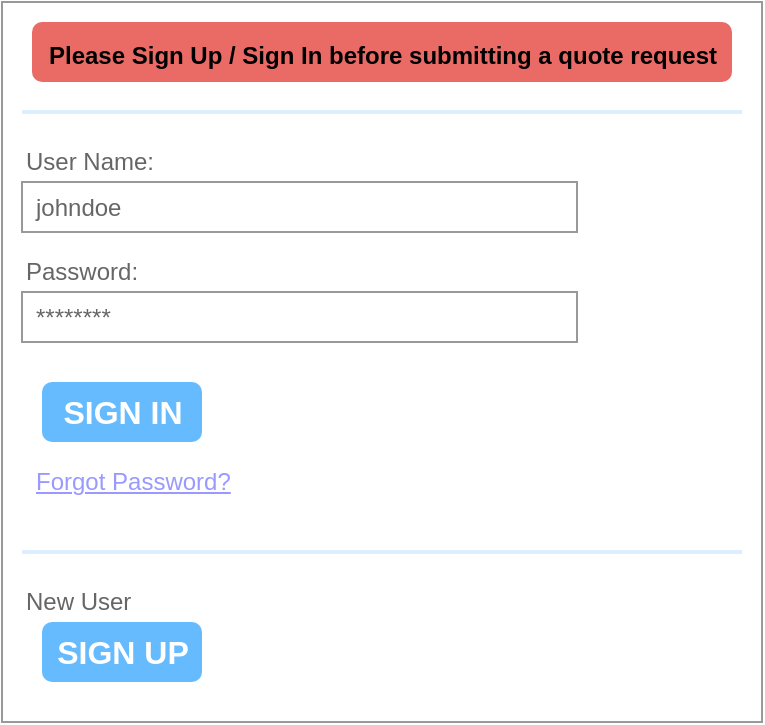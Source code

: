 <mxfile version="20.5.3" type="github">
  <diagram id="0ET4e50ANuGqEWlBy5Sj" name="Page-1">
    <mxGraphModel dx="1208" dy="671" grid="1" gridSize="10" guides="1" tooltips="1" connect="1" arrows="1" fold="1" page="1" pageScale="1" pageWidth="850" pageHeight="1100" math="0" shadow="0">
      <root>
        <mxCell id="0" />
        <mxCell id="1" parent="0" />
        <mxCell id="3wN-ocDy7RNb4dAE9e3Q-8" value="" style="strokeWidth=1;shadow=0;dashed=0;align=center;html=1;shape=mxgraph.mockup.forms.rrect;rSize=0;strokeColor=#999999;fillColor=#ffffff;" vertex="1" parent="1">
          <mxGeometry x="210" y="170" width="380" height="360" as="geometry" />
        </mxCell>
        <mxCell id="3wN-ocDy7RNb4dAE9e3Q-10" value="" style="shape=line;strokeColor=#ddeeff;strokeWidth=2;html=1;resizeWidth=1;" vertex="1" parent="3wN-ocDy7RNb4dAE9e3Q-8">
          <mxGeometry width="360" height="10" relative="1" as="geometry">
            <mxPoint x="10" y="50" as="offset" />
          </mxGeometry>
        </mxCell>
        <mxCell id="3wN-ocDy7RNb4dAE9e3Q-11" value="User Name:" style="strokeWidth=1;shadow=0;dashed=0;align=center;html=1;shape=mxgraph.mockup.forms.anchor;fontSize=12;fontColor=#666666;align=left;resizeWidth=1;spacingLeft=0;" vertex="1" parent="3wN-ocDy7RNb4dAE9e3Q-8">
          <mxGeometry width="185" height="20" relative="1" as="geometry">
            <mxPoint x="10" y="70" as="offset" />
          </mxGeometry>
        </mxCell>
        <mxCell id="3wN-ocDy7RNb4dAE9e3Q-12" value="johndoe" style="strokeWidth=1;shadow=0;dashed=0;align=center;html=1;shape=mxgraph.mockup.forms.rrect;rSize=0;strokeColor=#999999;fontColor=#666666;align=left;spacingLeft=5;resizeWidth=1;" vertex="1" parent="3wN-ocDy7RNb4dAE9e3Q-8">
          <mxGeometry width="277.5" height="25" relative="1" as="geometry">
            <mxPoint x="10" y="90" as="offset" />
          </mxGeometry>
        </mxCell>
        <mxCell id="3wN-ocDy7RNb4dAE9e3Q-13" value="Password:" style="strokeWidth=1;shadow=0;dashed=0;align=center;html=1;shape=mxgraph.mockup.forms.anchor;fontSize=12;fontColor=#666666;align=left;resizeWidth=1;spacingLeft=0;" vertex="1" parent="3wN-ocDy7RNb4dAE9e3Q-8">
          <mxGeometry width="185" height="20" relative="1" as="geometry">
            <mxPoint x="10" y="125" as="offset" />
          </mxGeometry>
        </mxCell>
        <mxCell id="3wN-ocDy7RNb4dAE9e3Q-14" value="********" style="strokeWidth=1;shadow=0;dashed=0;align=center;html=1;shape=mxgraph.mockup.forms.rrect;rSize=0;strokeColor=#999999;fontColor=#666666;align=left;spacingLeft=5;resizeWidth=1;" vertex="1" parent="3wN-ocDy7RNb4dAE9e3Q-8">
          <mxGeometry width="277.5" height="25" relative="1" as="geometry">
            <mxPoint x="10" y="145" as="offset" />
          </mxGeometry>
        </mxCell>
        <mxCell id="3wN-ocDy7RNb4dAE9e3Q-15" value="SIGN IN" style="strokeWidth=1;shadow=0;dashed=0;align=center;html=1;shape=mxgraph.mockup.forms.rrect;rSize=5;strokeColor=none;fontColor=#ffffff;fillColor=#66bbff;fontSize=16;fontStyle=1;" vertex="1" parent="3wN-ocDy7RNb4dAE9e3Q-8">
          <mxGeometry y="1" width="80" height="30" relative="1" as="geometry">
            <mxPoint x="20" y="-170" as="offset" />
          </mxGeometry>
        </mxCell>
        <mxCell id="3wN-ocDy7RNb4dAE9e3Q-16" value="Forgot Password?" style="strokeWidth=1;shadow=0;dashed=0;align=center;html=1;shape=mxgraph.mockup.forms.anchor;fontSize=12;fontColor=#9999ff;align=left;spacingLeft=0;fontStyle=4;resizeWidth=1;" vertex="1" parent="3wN-ocDy7RNb4dAE9e3Q-8">
          <mxGeometry y="1" width="277.5" height="20" relative="1" as="geometry">
            <mxPoint x="15" y="-130" as="offset" />
          </mxGeometry>
        </mxCell>
        <mxCell id="3wN-ocDy7RNb4dAE9e3Q-17" value="" style="shape=line;strokeColor=#ddeeff;strokeWidth=2;html=1;resizeWidth=1;" vertex="1" parent="3wN-ocDy7RNb4dAE9e3Q-8">
          <mxGeometry y="1" width="360" height="10" relative="1" as="geometry">
            <mxPoint x="10" y="-90" as="offset" />
          </mxGeometry>
        </mxCell>
        <mxCell id="3wN-ocDy7RNb4dAE9e3Q-18" value="New User" style="strokeWidth=1;shadow=0;dashed=0;align=center;html=1;shape=mxgraph.mockup.forms.anchor;fontSize=12;fontColor=#666666;align=left;spacingLeft=0;resizeWidth=1;" vertex="1" parent="3wN-ocDy7RNb4dAE9e3Q-8">
          <mxGeometry y="1" width="277.5" height="20" relative="1" as="geometry">
            <mxPoint x="10" y="-70" as="offset" />
          </mxGeometry>
        </mxCell>
        <mxCell id="3wN-ocDy7RNb4dAE9e3Q-19" value="SIGN UP" style="strokeWidth=1;shadow=0;dashed=0;align=center;html=1;shape=mxgraph.mockup.forms.rrect;rSize=5;strokeColor=none;fontColor=#ffffff;fillColor=#66bbff;fontSize=16;fontStyle=1;" vertex="1" parent="3wN-ocDy7RNb4dAE9e3Q-8">
          <mxGeometry y="1" width="80" height="30" relative="1" as="geometry">
            <mxPoint x="20" y="-50" as="offset" />
          </mxGeometry>
        </mxCell>
        <mxCell id="3wN-ocDy7RNb4dAE9e3Q-20" value="&lt;font style=&quot;font-size: 12px;&quot; color=&quot;#000000&quot;&gt;Please Sign Up / Sign In before submitting a quote request&lt;/font&gt;" style="strokeWidth=1;shadow=0;dashed=0;align=center;html=1;shape=mxgraph.mockup.forms.rrect;rSize=5;strokeColor=none;fontColor=#ffffff;fillColor=#EA6B66;fontSize=16;fontStyle=1;" vertex="1" parent="3wN-ocDy7RNb4dAE9e3Q-8">
          <mxGeometry x="15" y="10" width="350" height="30" as="geometry" />
        </mxCell>
      </root>
    </mxGraphModel>
  </diagram>
</mxfile>
